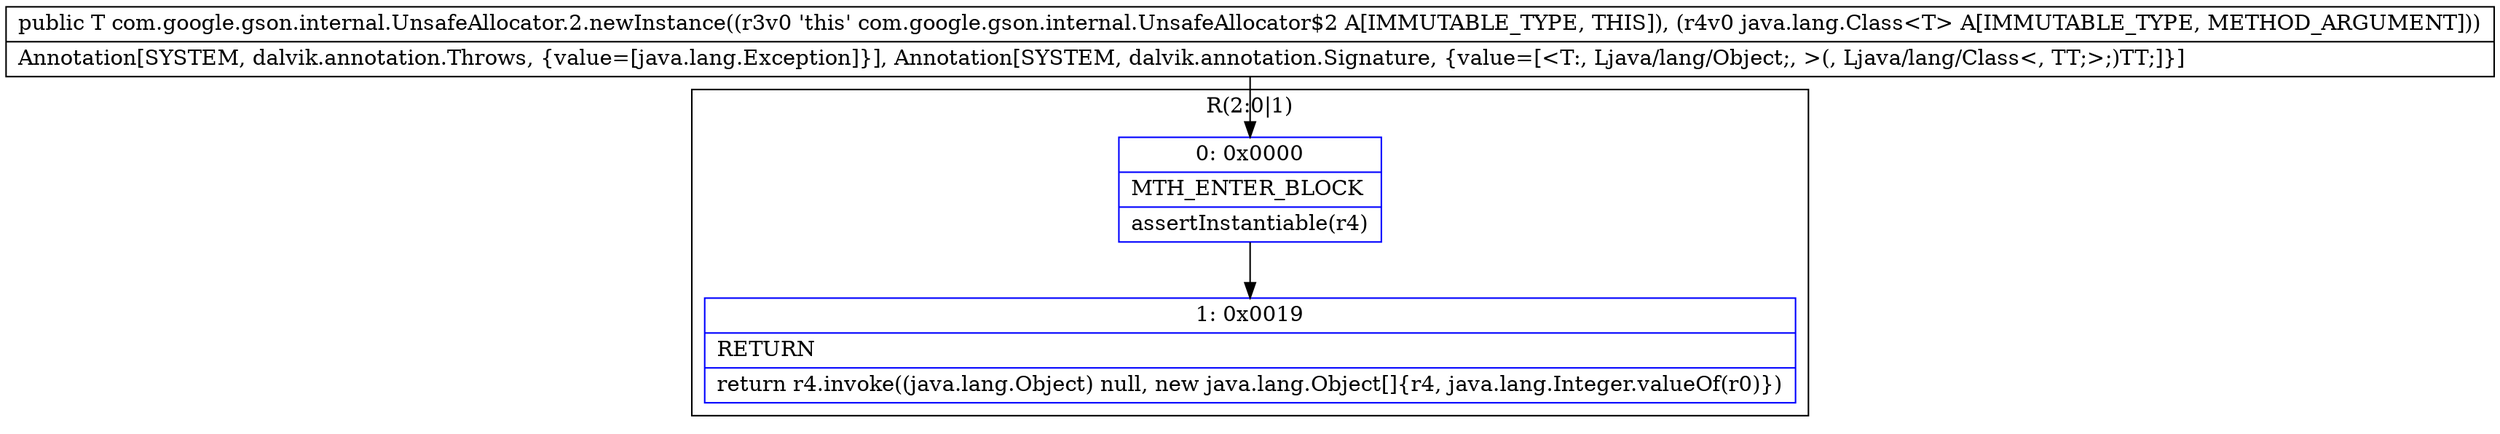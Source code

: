 digraph "CFG forcom.google.gson.internal.UnsafeAllocator.2.newInstance(Ljava\/lang\/Class;)Ljava\/lang\/Object;" {
subgraph cluster_Region_1674547672 {
label = "R(2:0|1)";
node [shape=record,color=blue];
Node_0 [shape=record,label="{0\:\ 0x0000|MTH_ENTER_BLOCK\l|assertInstantiable(r4)\l}"];
Node_1 [shape=record,label="{1\:\ 0x0019|RETURN\l|return r4.invoke((java.lang.Object) null, new java.lang.Object[]\{r4, java.lang.Integer.valueOf(r0)\})\l}"];
}
MethodNode[shape=record,label="{public T com.google.gson.internal.UnsafeAllocator.2.newInstance((r3v0 'this' com.google.gson.internal.UnsafeAllocator$2 A[IMMUTABLE_TYPE, THIS]), (r4v0 java.lang.Class\<T\> A[IMMUTABLE_TYPE, METHOD_ARGUMENT]))  | Annotation[SYSTEM, dalvik.annotation.Throws, \{value=[java.lang.Exception]\}], Annotation[SYSTEM, dalvik.annotation.Signature, \{value=[\<T:, Ljava\/lang\/Object;, \>(, Ljava\/lang\/Class\<, TT;\>;)TT;]\}]\l}"];
MethodNode -> Node_0;
Node_0 -> Node_1;
}

